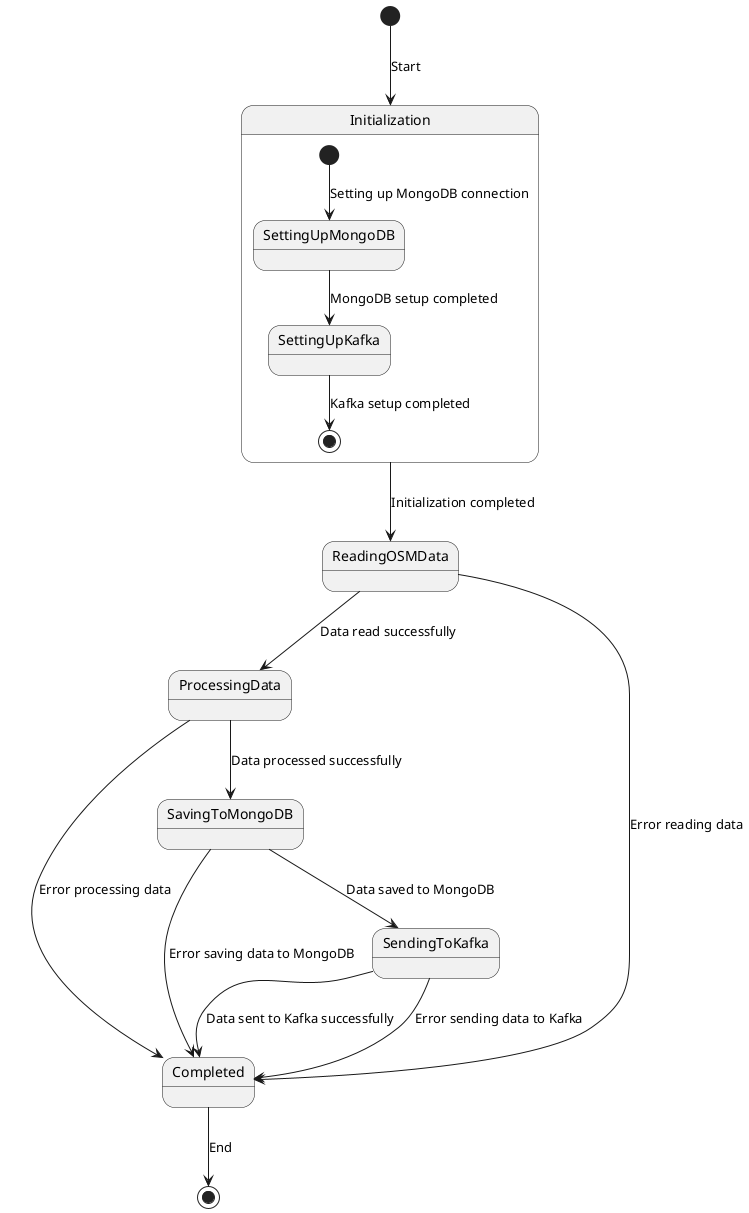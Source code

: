 @startuml
[*] --> Initialization : Start

Initialization --> ReadingOSMData : Initialization completed

ReadingOSMData --> ProcessingData : Data read successfully
ReadingOSMData --> Completed : Error reading data

ProcessingData --> SavingToMongoDB : Data processed successfully
ProcessingData --> Completed : Error processing data

SavingToMongoDB --> SendingToKafka : Data saved to MongoDB
SavingToMongoDB --> Completed : Error saving data to MongoDB

SendingToKafka --> Completed : Data sent to Kafka successfully
SendingToKafka --> Completed : Error sending data to Kafka

Completed --> [*] : End

state Initialization {
  [*] --> SettingUpMongoDB : Setting up MongoDB connection
  SettingUpMongoDB --> SettingUpKafka : MongoDB setup completed
  SettingUpKafka --> [*] : Kafka setup completed
}

@enduml
